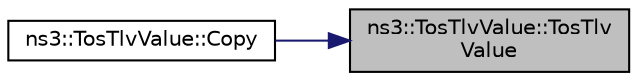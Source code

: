 digraph "ns3::TosTlvValue::TosTlvValue"
{
 // LATEX_PDF_SIZE
  edge [fontname="Helvetica",fontsize="10",labelfontname="Helvetica",labelfontsize="10"];
  node [fontname="Helvetica",fontsize="10",shape=record];
  rankdir="RL";
  Node1 [label="ns3::TosTlvValue::TosTlv\lValue",height=0.2,width=0.4,color="black", fillcolor="grey75", style="filled", fontcolor="black",tooltip=" "];
  Node1 -> Node2 [dir="back",color="midnightblue",fontsize="10",style="solid",fontname="Helvetica"];
  Node2 [label="ns3::TosTlvValue::Copy",height=0.2,width=0.4,color="black", fillcolor="white", style="filled",URL="$classns3_1_1_tos_tlv_value.html#a6b98d94871936109a949a5b45a04ac95",tooltip="Copy."];
}
